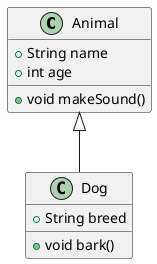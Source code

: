 @startuml plants
class Animal {
    +String name
    +int age
    +void makeSound()
}

class Dog {
    +String breed
    +void bark()
}

Animal <|-- Dog
@enduml

